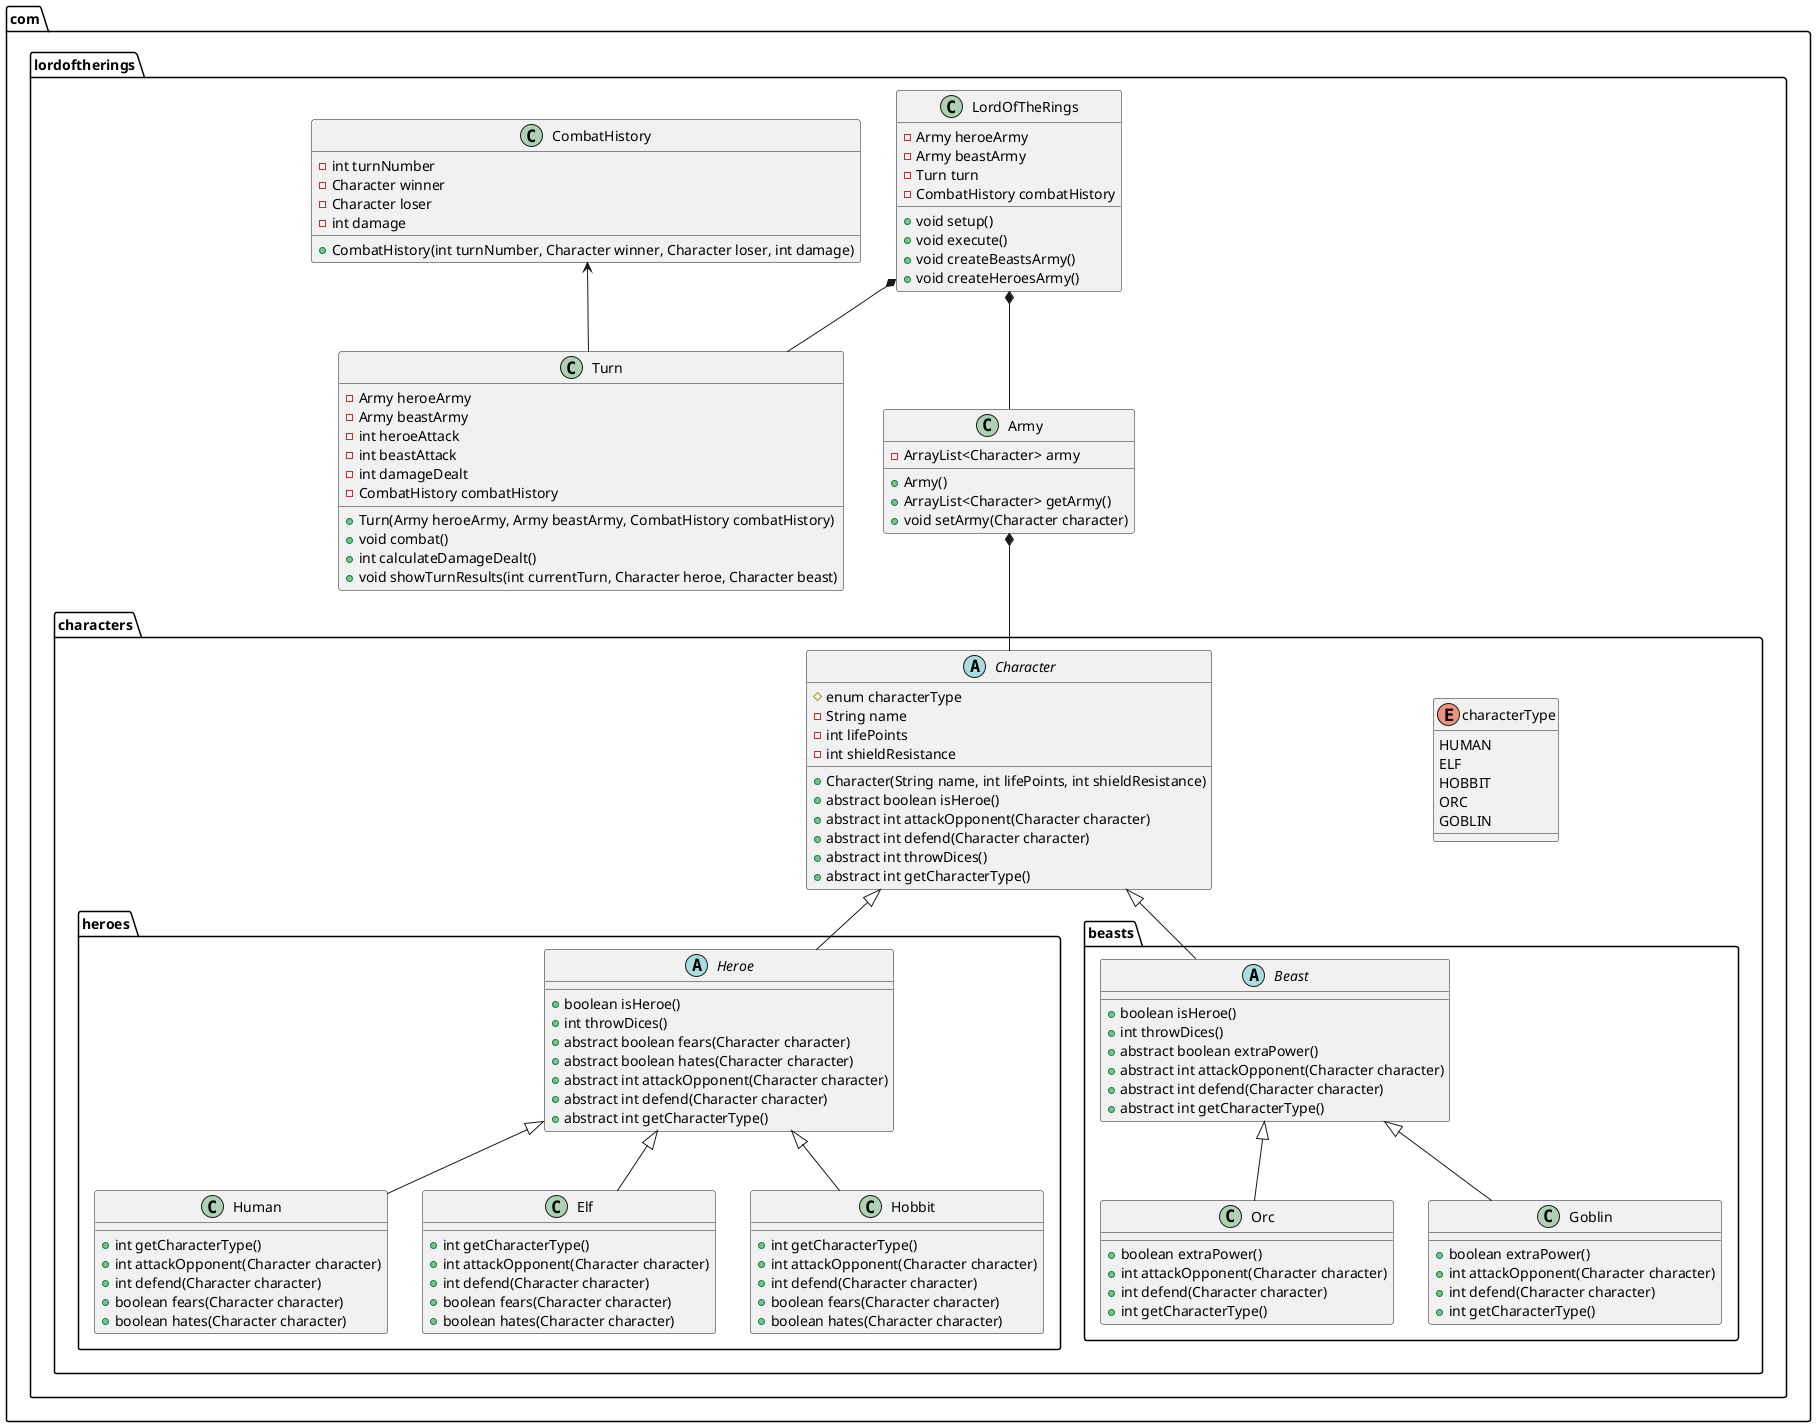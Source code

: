 @startuml LordOfTheRings

package com.lordoftherings{
    class LordOfTheRings{
        -Army heroeArmy
        -Army beastArmy
        -Turn turn
        -CombatHistory combatHistory

        +void setup()
        +void execute()
        +void createBeastsArmy()
        +void createHeroesArmy()
    }

    class Turn{
        -Army heroeArmy
        -Army beastArmy
        -int heroeAttack
        -int beastAttack
        -int damageDealt
        -CombatHistory combatHistory

        +Turn(Army heroeArmy, Army beastArmy, CombatHistory combatHistory)
        +void combat()
        +int calculateDamageDealt()
        +void showTurnResults(int currentTurn, Character heroe, Character beast)
    }

    class CombatHistory{
        -int turnNumber
        -Character winner
        -Character loser
        -int damage

        +CombatHistory(int turnNumber, Character winner, Character loser, int damage)
    }

    package characters{
        enum characterType{
            HUMAN
            ELF
            HOBBIT
            ORC
            GOBLIN
        }

        abstract class Character{
            #enum characterType
            -String name
            -int lifePoints
            -int shieldResistance

            +Character(String name, int lifePoints, int shieldResistance)
            +abstract boolean isHeroe()
            +abstract int attackOpponent(Character character)
            +abstract int defend(Character character)
            +abstract int throwDices()
            +abstract int getCharacterType()
        }

        package heroes{
            abstract class Heroe{
                +boolean isHeroe()
                +int throwDices()
                +abstract boolean fears(Character character)
                +abstract boolean hates(Character character)
                +abstract int attackOpponent(Character character)
                +abstract int defend(Character character)
                +abstract int getCharacterType()
            }

            class Human{            
                +int getCharacterType()
                +int attackOpponent(Character character)
                +int defend(Character character)
                +boolean fears(Character character)
                +boolean hates(Character character)
            }

            class Elf{
                +int getCharacterType()
                +int attackOpponent(Character character)
                +int defend(Character character)
                +boolean fears(Character character)
                +boolean hates(Character character)
            }

            class Hobbit{
                +int getCharacterType()
                +int attackOpponent(Character character)
                +int defend(Character character)
                +boolean fears(Character character)
                +boolean hates(Character character)
            }
        }

        package beasts{
            abstract class Beast{
                +boolean isHeroe()
                +int throwDices()
                +abstract boolean extraPower()
                +abstract int attackOpponent(Character character)
                +abstract int defend(Character character)
                +abstract int getCharacterType()
            }

            class Orc{
                +boolean extraPower()
                +int attackOpponent(Character character)
                +int defend(Character character)
                +int getCharacterType()
            }

            class Goblin{
                +boolean extraPower()
                +int attackOpponent(Character character)
                +int defend(Character character)
                +int getCharacterType()
            }
        }
    }

    class Army{
        -ArrayList<Character> army

        +Army()
        +ArrayList<Character> getArmy()
        +void setArmy(Character character)
    }
}

LordOfTheRings *-- Turn
LordOfTheRings *-- Army

Army *-- Character

Character <|-- Heroe
Character <|-- Beast

Heroe <|-- Human
Heroe <|-- Elf
Heroe <|-- Hobbit

Beast <|-- Orc
Beast <|-- Goblin

CombatHistory <-- Turn

@enduml
